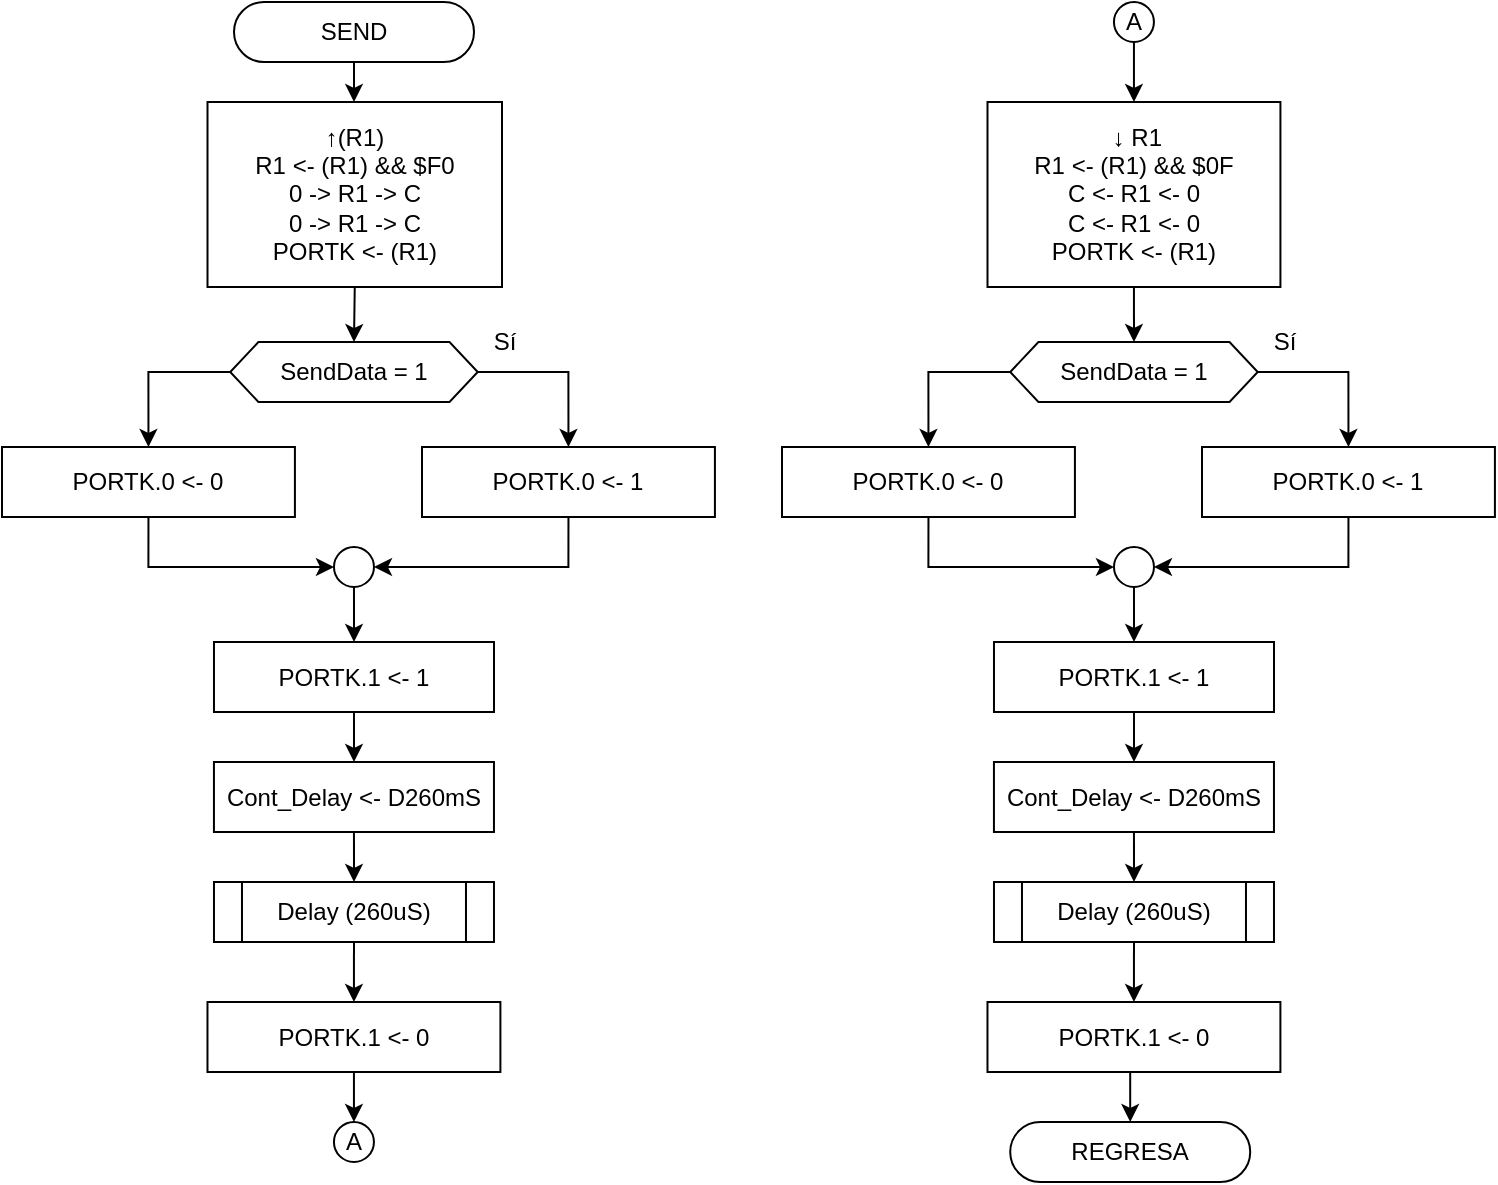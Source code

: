 <mxfile version="13.3.8" type="device"><diagram id="hPHzq_YujHHJuBBKhTuA" name="Page-1"><mxGraphModel dx="1528" dy="689" grid="1" gridSize="10" guides="1" tooltips="1" connect="1" arrows="1" fold="1" page="1" pageScale="1" pageWidth="827" pageHeight="1169" math="0" shadow="0"><root><mxCell id="0"/><mxCell id="1" parent="0"/><mxCell id="X3SxMFAEJFwm9KzOQO35-1" style="edgeStyle=orthogonalEdgeStyle;rounded=0;orthogonalLoop=1;jettySize=auto;html=1;exitX=0.5;exitY=1;exitDx=0;exitDy=0;" parent="1" source="X3SxMFAEJFwm9KzOQO35-2" target="X3SxMFAEJFwm9KzOQO35-8" edge="1"><mxGeometry relative="1" as="geometry"/></mxCell><mxCell id="X3SxMFAEJFwm9KzOQO35-2" value="SEND" style="rounded=1;whiteSpace=wrap;html=1;fontSize=12;glass=0;strokeWidth=1;shadow=0;arcSize=50;" parent="1" vertex="1"><mxGeometry x="-684" y="230" width="120" height="30" as="geometry"/></mxCell><mxCell id="X3SxMFAEJFwm9KzOQO35-32" style="edgeStyle=orthogonalEdgeStyle;rounded=0;orthogonalLoop=1;jettySize=auto;html=1;exitX=0.5;exitY=1;exitDx=0;exitDy=0;entryX=0.5;entryY=0;entryDx=0;entryDy=0;" parent="1" source="X3SxMFAEJFwm9KzOQO35-6" target="X3SxMFAEJFwm9KzOQO35-30" edge="1"><mxGeometry relative="1" as="geometry"/></mxCell><mxCell id="X3SxMFAEJFwm9KzOQO35-6" value="Delay (260uS)" style="shape=process;whiteSpace=wrap;html=1;backgroundOutline=1;" parent="1" vertex="1"><mxGeometry x="-694.01" y="670" width="140" height="30" as="geometry"/></mxCell><mxCell id="X3SxMFAEJFwm9KzOQO35-21" style="edgeStyle=orthogonalEdgeStyle;rounded=0;orthogonalLoop=1;jettySize=auto;html=1;exitX=0.5;exitY=1;exitDx=0;exitDy=0;entryX=0.5;entryY=0;entryDx=0;entryDy=0;" parent="1" source="X3SxMFAEJFwm9KzOQO35-8" target="X3SxMFAEJFwm9KzOQO35-18" edge="1"><mxGeometry relative="1" as="geometry"/></mxCell><mxCell id="X3SxMFAEJFwm9KzOQO35-8" value="↑(R1)&lt;br&gt;R1 &amp;lt;- (R1) &amp;amp;&amp;amp; $F0&lt;br&gt;0 -&amp;gt; R1 -&amp;gt; C&lt;br&gt;0 -&amp;gt; R1 -&amp;gt; C&lt;br&gt;PORTK &amp;lt;- (R1)" style="rounded=0;whiteSpace=wrap;html=1;" parent="1" vertex="1"><mxGeometry x="-697.25" y="280" width="147.25" height="92.5" as="geometry"/></mxCell><mxCell id="X3SxMFAEJFwm9KzOQO35-25" style="edgeStyle=orthogonalEdgeStyle;rounded=0;orthogonalLoop=1;jettySize=auto;html=1;exitX=0.5;exitY=1;exitDx=0;exitDy=0;entryX=0;entryY=0.5;entryDx=0;entryDy=0;" parent="1" source="X3SxMFAEJFwm9KzOQO35-14" target="X3SxMFAEJFwm9KzOQO35-19" edge="1"><mxGeometry relative="1" as="geometry"/></mxCell><mxCell id="X3SxMFAEJFwm9KzOQO35-14" value="PORTK.0 &amp;lt;- 0" style="rounded=0;whiteSpace=wrap;html=1;" parent="1" vertex="1"><mxGeometry x="-800" y="452.5" width="146.46" height="35" as="geometry"/></mxCell><mxCell id="X3SxMFAEJFwm9KzOQO35-15" style="edgeStyle=orthogonalEdgeStyle;rounded=0;orthogonalLoop=1;jettySize=auto;html=1;exitX=0.5;exitY=1;exitDx=0;exitDy=0;" parent="1" source="X3SxMFAEJFwm9KzOQO35-16" target="X3SxMFAEJFwm9KzOQO35-6" edge="1"><mxGeometry relative="1" as="geometry"/></mxCell><mxCell id="X3SxMFAEJFwm9KzOQO35-16" value="Cont_Delay &amp;lt;-&amp;nbsp;&lt;span style=&quot;text-align: left&quot;&gt;D260mS&lt;/span&gt;" style="rounded=0;whiteSpace=wrap;html=1;" parent="1" vertex="1"><mxGeometry x="-694.03" y="610" width="140.01" height="35" as="geometry"/></mxCell><mxCell id="X3SxMFAEJFwm9KzOQO35-17" value="Sí" style="text;html=1;align=center;verticalAlign=middle;resizable=0;points=[];autosize=1;" parent="1" vertex="1"><mxGeometry x="-564.01" y="390" width="30" height="20" as="geometry"/></mxCell><mxCell id="X3SxMFAEJFwm9KzOQO35-22" style="edgeStyle=orthogonalEdgeStyle;rounded=0;orthogonalLoop=1;jettySize=auto;html=1;exitX=0;exitY=0.5;exitDx=0;exitDy=0;entryX=0.5;entryY=0;entryDx=0;entryDy=0;" parent="1" source="X3SxMFAEJFwm9KzOQO35-18" target="X3SxMFAEJFwm9KzOQO35-14" edge="1"><mxGeometry relative="1" as="geometry"/></mxCell><mxCell id="X3SxMFAEJFwm9KzOQO35-23" style="edgeStyle=orthogonalEdgeStyle;rounded=0;orthogonalLoop=1;jettySize=auto;html=1;exitX=1;exitY=0.5;exitDx=0;exitDy=0;entryX=0.5;entryY=0;entryDx=0;entryDy=0;" parent="1" source="X3SxMFAEJFwm9KzOQO35-18" target="X3SxMFAEJFwm9KzOQO35-20" edge="1"><mxGeometry relative="1" as="geometry"/></mxCell><mxCell id="X3SxMFAEJFwm9KzOQO35-18" value="SendData = 1" style="shape=hexagon;perimeter=hexagonPerimeter2;whiteSpace=wrap;html=1;size=0.114;" parent="1" vertex="1"><mxGeometry x="-685.89" y="400" width="123.76" height="30" as="geometry"/></mxCell><mxCell id="X3SxMFAEJFwm9KzOQO35-28" style="edgeStyle=orthogonalEdgeStyle;rounded=0;orthogonalLoop=1;jettySize=auto;html=1;exitX=0.5;exitY=1;exitDx=0;exitDy=0;" parent="1" source="X3SxMFAEJFwm9KzOQO35-19" target="X3SxMFAEJFwm9KzOQO35-27" edge="1"><mxGeometry relative="1" as="geometry"/></mxCell><mxCell id="X3SxMFAEJFwm9KzOQO35-19" value="" style="ellipse;whiteSpace=wrap;html=1;aspect=fixed;" parent="1" vertex="1"><mxGeometry x="-634.01" y="502.5" width="20" height="20" as="geometry"/></mxCell><mxCell id="X3SxMFAEJFwm9KzOQO35-24" style="edgeStyle=orthogonalEdgeStyle;rounded=0;orthogonalLoop=1;jettySize=auto;html=1;exitX=0.5;exitY=1;exitDx=0;exitDy=0;entryX=1;entryY=0.5;entryDx=0;entryDy=0;" parent="1" source="X3SxMFAEJFwm9KzOQO35-20" target="X3SxMFAEJFwm9KzOQO35-19" edge="1"><mxGeometry relative="1" as="geometry"/></mxCell><mxCell id="X3SxMFAEJFwm9KzOQO35-20" value="PORTK.0 &amp;lt;- 1" style="rounded=0;whiteSpace=wrap;html=1;" parent="1" vertex="1"><mxGeometry x="-590" y="452.5" width="146.46" height="35" as="geometry"/></mxCell><mxCell id="X3SxMFAEJFwm9KzOQO35-29" style="edgeStyle=orthogonalEdgeStyle;rounded=0;orthogonalLoop=1;jettySize=auto;html=1;exitX=0.5;exitY=1;exitDx=0;exitDy=0;" parent="1" source="X3SxMFAEJFwm9KzOQO35-27" target="X3SxMFAEJFwm9KzOQO35-16" edge="1"><mxGeometry relative="1" as="geometry"/></mxCell><mxCell id="X3SxMFAEJFwm9KzOQO35-27" value="PORTK.1 &amp;lt;- 1" style="rounded=0;whiteSpace=wrap;html=1;" parent="1" vertex="1"><mxGeometry x="-694.01" y="550" width="140.01" height="35" as="geometry"/></mxCell><mxCell id="X3SxMFAEJFwm9KzOQO35-53" style="edgeStyle=orthogonalEdgeStyle;rounded=0;orthogonalLoop=1;jettySize=auto;html=1;exitX=0.5;exitY=1;exitDx=0;exitDy=0;entryX=0.5;entryY=0;entryDx=0;entryDy=0;" parent="1" source="X3SxMFAEJFwm9KzOQO35-30" target="X3SxMFAEJFwm9KzOQO35-52" edge="1"><mxGeometry relative="1" as="geometry"/></mxCell><mxCell id="X3SxMFAEJFwm9KzOQO35-30" value="PORTK.1 &amp;lt;- 0" style="rounded=0;whiteSpace=wrap;html=1;" parent="1" vertex="1"><mxGeometry x="-697.26" y="730" width="146.46" height="35" as="geometry"/></mxCell><mxCell id="X3SxMFAEJFwm9KzOQO35-33" style="edgeStyle=orthogonalEdgeStyle;rounded=0;orthogonalLoop=1;jettySize=auto;html=1;exitX=0.5;exitY=1;exitDx=0;exitDy=0;entryX=0.5;entryY=0;entryDx=0;entryDy=0;" parent="1" source="X3SxMFAEJFwm9KzOQO35-34" target="X3SxMFAEJFwm9KzOQO35-51" edge="1"><mxGeometry relative="1" as="geometry"/></mxCell><mxCell id="X3SxMFAEJFwm9KzOQO35-34" value="Delay (260uS)" style="shape=process;whiteSpace=wrap;html=1;backgroundOutline=1;" parent="1" vertex="1"><mxGeometry x="-304.01" y="670" width="140" height="30" as="geometry"/></mxCell><mxCell id="X3SxMFAEJFwm9KzOQO35-35" style="edgeStyle=orthogonalEdgeStyle;rounded=0;orthogonalLoop=1;jettySize=auto;html=1;exitX=0.5;exitY=1;exitDx=0;exitDy=0;entryX=0.5;entryY=0;entryDx=0;entryDy=0;" parent="1" source="X3SxMFAEJFwm9KzOQO35-36" target="X3SxMFAEJFwm9KzOQO35-44" edge="1"><mxGeometry relative="1" as="geometry"/></mxCell><mxCell id="X3SxMFAEJFwm9KzOQO35-36" value="&amp;nbsp;↓ R1&lt;br&gt;R1 &amp;lt;- (R1) &amp;amp;&amp;amp; $0F&lt;br&gt;C &amp;lt;- R1 &amp;lt;- 0&lt;br&gt;C &amp;lt;- R1 &amp;lt;- 0&lt;br&gt;PORTK &amp;lt;- (R1)" style="rounded=0;whiteSpace=wrap;html=1;" parent="1" vertex="1"><mxGeometry x="-307.25" y="280" width="146.46" height="92.5" as="geometry"/></mxCell><mxCell id="X3SxMFAEJFwm9KzOQO35-37" style="edgeStyle=orthogonalEdgeStyle;rounded=0;orthogonalLoop=1;jettySize=auto;html=1;exitX=0.5;exitY=1;exitDx=0;exitDy=0;entryX=0;entryY=0.5;entryDx=0;entryDy=0;" parent="1" source="X3SxMFAEJFwm9KzOQO35-38" target="X3SxMFAEJFwm9KzOQO35-46" edge="1"><mxGeometry relative="1" as="geometry"/></mxCell><mxCell id="X3SxMFAEJFwm9KzOQO35-38" value="PORTK.0 &amp;lt;- 0" style="rounded=0;whiteSpace=wrap;html=1;" parent="1" vertex="1"><mxGeometry x="-410" y="452.5" width="146.46" height="35" as="geometry"/></mxCell><mxCell id="X3SxMFAEJFwm9KzOQO35-39" style="edgeStyle=orthogonalEdgeStyle;rounded=0;orthogonalLoop=1;jettySize=auto;html=1;exitX=0.5;exitY=1;exitDx=0;exitDy=0;" parent="1" source="X3SxMFAEJFwm9KzOQO35-40" target="X3SxMFAEJFwm9KzOQO35-34" edge="1"><mxGeometry relative="1" as="geometry"/></mxCell><mxCell id="X3SxMFAEJFwm9KzOQO35-40" value="Cont_Delay &amp;lt;-&amp;nbsp;&lt;span style=&quot;text-align: left&quot;&gt;D260mS&lt;/span&gt;" style="rounded=0;whiteSpace=wrap;html=1;" parent="1" vertex="1"><mxGeometry x="-304.03" y="610" width="140.01" height="35" as="geometry"/></mxCell><mxCell id="X3SxMFAEJFwm9KzOQO35-41" value="Sí" style="text;html=1;align=center;verticalAlign=middle;resizable=0;points=[];autosize=1;" parent="1" vertex="1"><mxGeometry x="-174.01" y="390" width="30" height="20" as="geometry"/></mxCell><mxCell id="X3SxMFAEJFwm9KzOQO35-42" style="edgeStyle=orthogonalEdgeStyle;rounded=0;orthogonalLoop=1;jettySize=auto;html=1;exitX=0;exitY=0.5;exitDx=0;exitDy=0;entryX=0.5;entryY=0;entryDx=0;entryDy=0;" parent="1" source="X3SxMFAEJFwm9KzOQO35-44" target="X3SxMFAEJFwm9KzOQO35-38" edge="1"><mxGeometry relative="1" as="geometry"/></mxCell><mxCell id="X3SxMFAEJFwm9KzOQO35-43" style="edgeStyle=orthogonalEdgeStyle;rounded=0;orthogonalLoop=1;jettySize=auto;html=1;exitX=1;exitY=0.5;exitDx=0;exitDy=0;entryX=0.5;entryY=0;entryDx=0;entryDy=0;" parent="1" source="X3SxMFAEJFwm9KzOQO35-44" target="X3SxMFAEJFwm9KzOQO35-48" edge="1"><mxGeometry relative="1" as="geometry"/></mxCell><mxCell id="X3SxMFAEJFwm9KzOQO35-44" value="SendData = 1" style="shape=hexagon;perimeter=hexagonPerimeter2;whiteSpace=wrap;html=1;size=0.114;" parent="1" vertex="1"><mxGeometry x="-295.89" y="400" width="123.76" height="30" as="geometry"/></mxCell><mxCell id="X3SxMFAEJFwm9KzOQO35-45" style="edgeStyle=orthogonalEdgeStyle;rounded=0;orthogonalLoop=1;jettySize=auto;html=1;exitX=0.5;exitY=1;exitDx=0;exitDy=0;" parent="1" source="X3SxMFAEJFwm9KzOQO35-46" target="X3SxMFAEJFwm9KzOQO35-50" edge="1"><mxGeometry relative="1" as="geometry"/></mxCell><mxCell id="X3SxMFAEJFwm9KzOQO35-46" value="" style="ellipse;whiteSpace=wrap;html=1;aspect=fixed;" parent="1" vertex="1"><mxGeometry x="-244.01" y="502.5" width="20" height="20" as="geometry"/></mxCell><mxCell id="X3SxMFAEJFwm9KzOQO35-47" style="edgeStyle=orthogonalEdgeStyle;rounded=0;orthogonalLoop=1;jettySize=auto;html=1;exitX=0.5;exitY=1;exitDx=0;exitDy=0;entryX=1;entryY=0.5;entryDx=0;entryDy=0;" parent="1" source="X3SxMFAEJFwm9KzOQO35-48" target="X3SxMFAEJFwm9KzOQO35-46" edge="1"><mxGeometry relative="1" as="geometry"/></mxCell><mxCell id="X3SxMFAEJFwm9KzOQO35-48" value="PORTK.0 &amp;lt;- 1" style="rounded=0;whiteSpace=wrap;html=1;" parent="1" vertex="1"><mxGeometry x="-200" y="452.5" width="146.46" height="35" as="geometry"/></mxCell><mxCell id="X3SxMFAEJFwm9KzOQO35-49" style="edgeStyle=orthogonalEdgeStyle;rounded=0;orthogonalLoop=1;jettySize=auto;html=1;exitX=0.5;exitY=1;exitDx=0;exitDy=0;" parent="1" source="X3SxMFAEJFwm9KzOQO35-50" target="X3SxMFAEJFwm9KzOQO35-40" edge="1"><mxGeometry relative="1" as="geometry"/></mxCell><mxCell id="X3SxMFAEJFwm9KzOQO35-50" value="PORTK.1 &amp;lt;- 1" style="rounded=0;whiteSpace=wrap;html=1;" parent="1" vertex="1"><mxGeometry x="-304.01" y="550" width="140.01" height="35" as="geometry"/></mxCell><mxCell id="X3SxMFAEJFwm9KzOQO35-57" style="edgeStyle=orthogonalEdgeStyle;rounded=0;orthogonalLoop=1;jettySize=auto;html=1;exitX=0.5;exitY=1;exitDx=0;exitDy=0;entryX=0.5;entryY=0;entryDx=0;entryDy=0;" parent="1" source="X3SxMFAEJFwm9KzOQO35-51" target="X3SxMFAEJFwm9KzOQO35-56" edge="1"><mxGeometry relative="1" as="geometry"/></mxCell><mxCell id="X3SxMFAEJFwm9KzOQO35-51" value="PORTK.1 &amp;lt;- 0" style="rounded=0;whiteSpace=wrap;html=1;" parent="1" vertex="1"><mxGeometry x="-307.26" y="730" width="146.46" height="35" as="geometry"/></mxCell><mxCell id="X3SxMFAEJFwm9KzOQO35-52" value="A" style="ellipse;whiteSpace=wrap;html=1;aspect=fixed;" parent="1" vertex="1"><mxGeometry x="-634.03" y="790" width="20" height="20" as="geometry"/></mxCell><mxCell id="X3SxMFAEJFwm9KzOQO35-55" style="edgeStyle=orthogonalEdgeStyle;rounded=0;orthogonalLoop=1;jettySize=auto;html=1;exitX=0.5;exitY=1;exitDx=0;exitDy=0;entryX=0.5;entryY=0;entryDx=0;entryDy=0;" parent="1" source="X3SxMFAEJFwm9KzOQO35-54" target="X3SxMFAEJFwm9KzOQO35-36" edge="1"><mxGeometry relative="1" as="geometry"/></mxCell><mxCell id="X3SxMFAEJFwm9KzOQO35-54" value="A" style="ellipse;whiteSpace=wrap;html=1;aspect=fixed;" parent="1" vertex="1"><mxGeometry x="-244.03" y="230" width="20" height="20" as="geometry"/></mxCell><mxCell id="X3SxMFAEJFwm9KzOQO35-56" value="REGRESA" style="rounded=1;whiteSpace=wrap;html=1;fontSize=12;glass=0;strokeWidth=1;shadow=0;arcSize=50;" parent="1" vertex="1"><mxGeometry x="-295.89" y="790" width="120" height="30" as="geometry"/></mxCell></root></mxGraphModel></diagram></mxfile>
